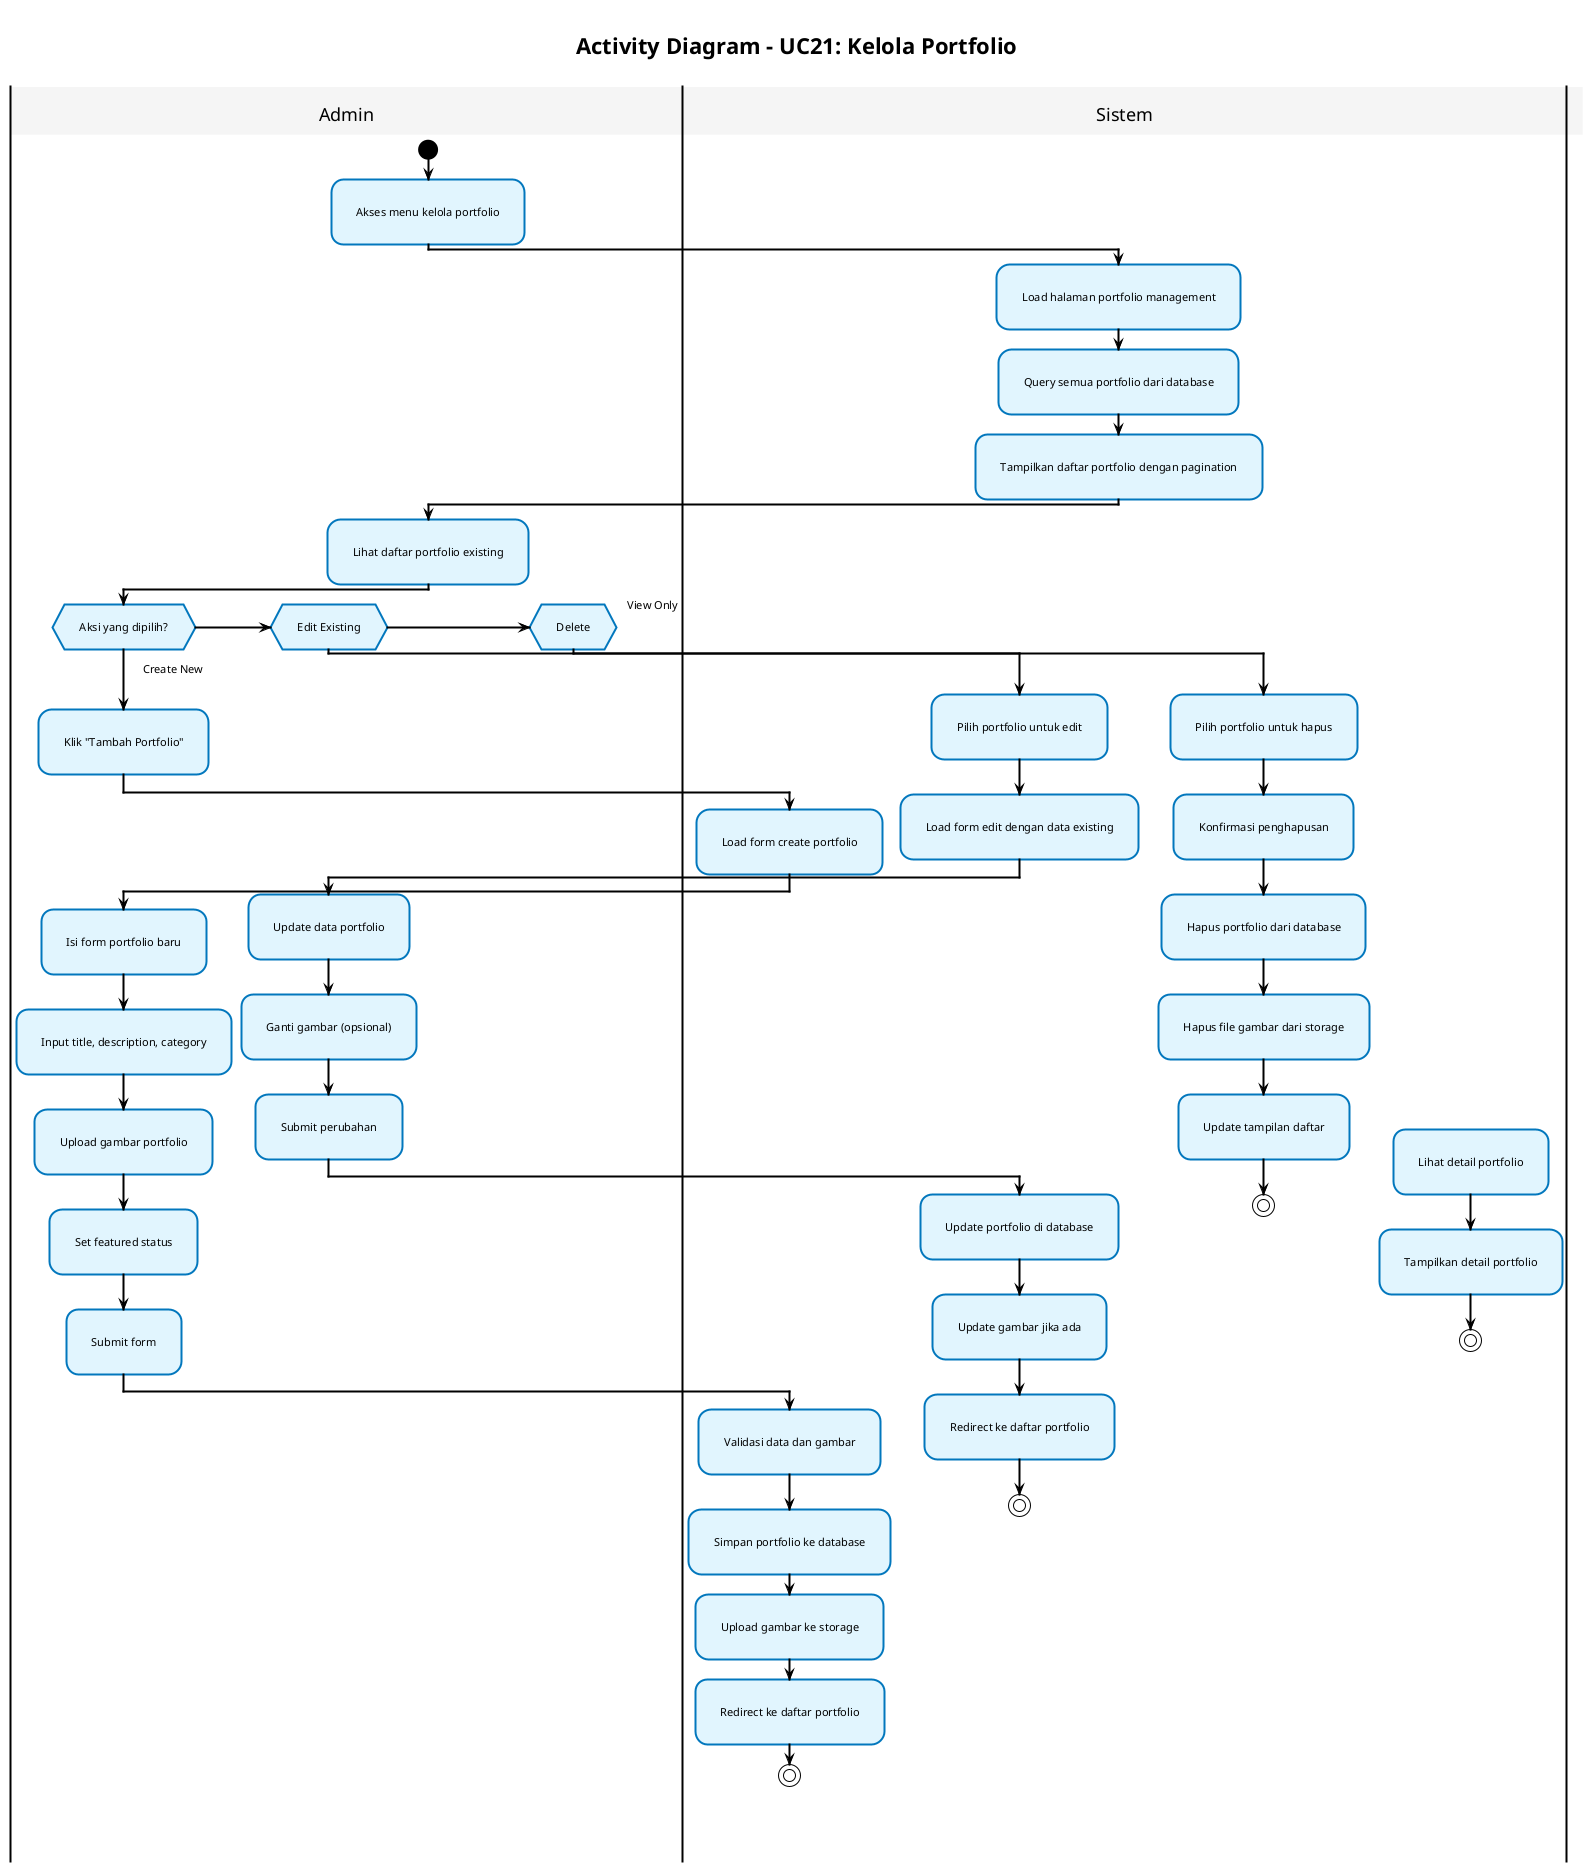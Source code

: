 @startuml

!theme plain
skinparam backgroundColor white
skinparam shadowing false
skinparam handwritten false

' Styling untuk swimlane yang rapi
skinparam activity {
    BackgroundColor #E1F5FE
    BorderColor #0277BD
    BorderThickness 2
    FontSize 11
}

skinparam activityStart {
    Color black
}

skinparam activityEnd {
    Color black
}

skinparam arrow {
    Color black
    Thickness 2
}

skinparam swimlane {
    BorderColor black
    BorderThickness 2
    TitleBackgroundColor #F5F5F5
}

' Pengaturan untuk layout yang sangat rapi
skinparam linetype ortho
skinparam nodesep 60
skinparam ranksep 80
skinparam minlen 4
skinparam padding 15

title **Activity Diagram - UC21: Kelola Portfolio**

|Admin|
start
:Akses menu kelola portfolio;

|Sistem|
:Load halaman portfolio management;
:Query semua portfolio dari database;
:Tampilkan daftar portfolio dengan pagination;

|Admin|
:Lihat daftar portfolio existing;

if (Aksi yang dipilih?) then (Create New)
  :Klik "Tambah Portfolio";

  |Sistem|
  :Load form create portfolio;

  |Admin|
  :Isi form portfolio baru;
  :Input title, description, category;
  :Upload gambar portfolio;
  :Set featured status;
  :Submit form;

  |Sistem|
  :Validasi data dan gambar;
  :Simpan portfolio ke database;
  :Upload gambar ke storage;
  :Redirect ke daftar portfolio;
  stop
else if (Edit Existing)
  :Pilih portfolio untuk edit;

  |Sistem|
  :Load form edit dengan data existing;

  |Admin|
  :Update data portfolio;
  :Ganti gambar (opsional);
  :Submit perubahan;

  |Sistem|
  :Update portfolio di database;
  :Update gambar jika ada;
  :Redirect ke daftar portfolio;
  stop
else if (Delete)
  :Pilih portfolio untuk hapus;
  :Konfirmasi penghapusan;

  |Sistem|
  :Hapus portfolio dari database;
  :Hapus file gambar dari storage;
  :Update tampilan daftar;
  stop
else (View Only)
  :Lihat detail portfolio;

  |Sistem|
  :Tampilkan detail portfolio;
  stop
endif

@enduml
